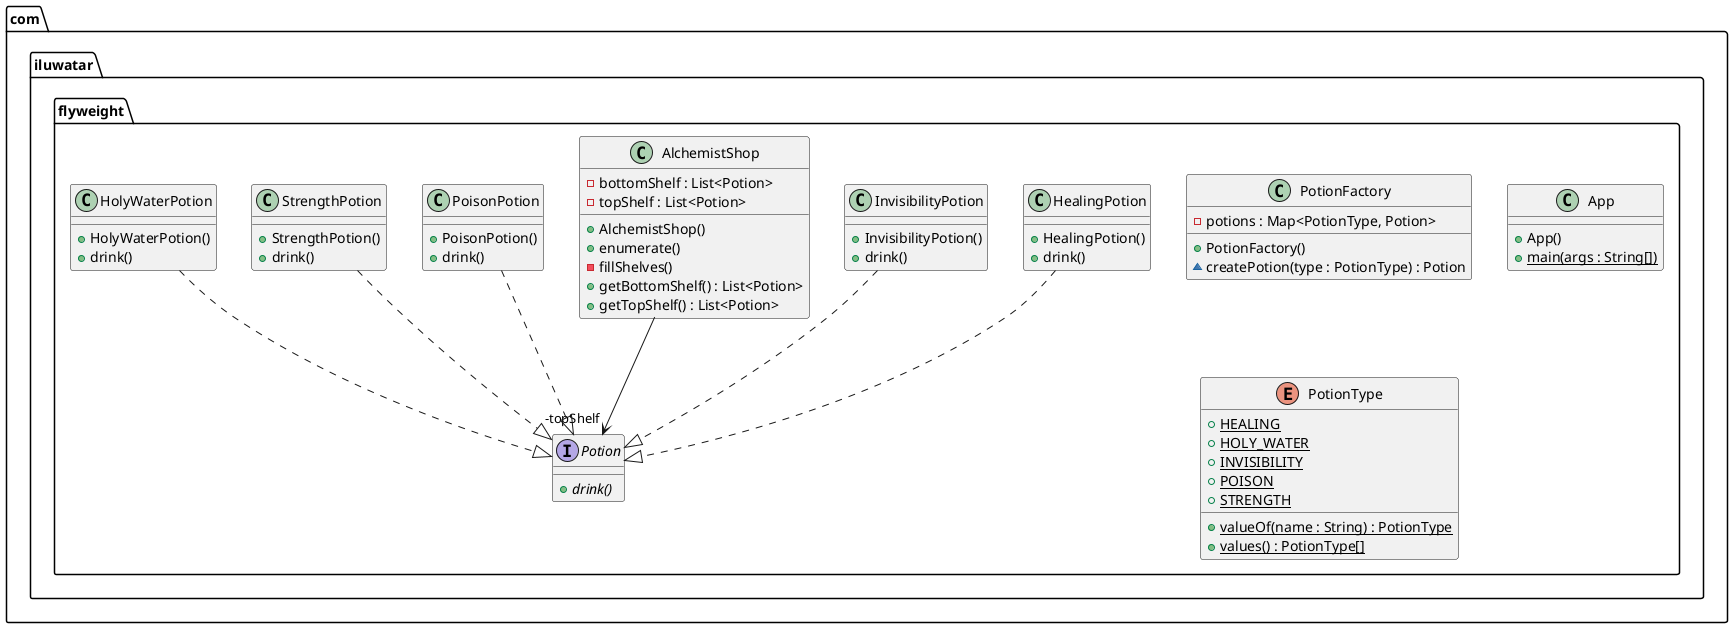 @startuml
package com.iluwatar.flyweight {
  class PotionFactory {
    - potions : Map<PotionType, Potion>
    + PotionFactory()
    ~ createPotion(type : PotionType) : Potion
  }
  class HealingPotion {
    + HealingPotion()
    + drink()
  }
  class InvisibilityPotion {
    + InvisibilityPotion()
    + drink()
  }
  class AlchemistShop {
    - bottomShelf : List<Potion>
    - topShelf : List<Potion>
    + AlchemistShop()
    + enumerate()
    - fillShelves()
    + getBottomShelf() : List<Potion>
    + getTopShelf() : List<Potion>
  }
  class App {
    + App()
    + main(args : String[]) {static}
  }
  interface Potion {
    + drink() {abstract}
  }
  class PoisonPotion {
    + PoisonPotion()
    + drink()
  }
  class StrengthPotion {
    + StrengthPotion()
    + drink()
  }
  class HolyWaterPotion {
    + HolyWaterPotion()
    + drink()
  }
  enum PotionType {
    + HEALING {static}
    + HOLY_WATER {static}
    + INVISIBILITY {static}
    + POISON {static}
    + STRENGTH {static}
    + valueOf(name : String) : PotionType {static}
    + values() : PotionType[] {static}
  }
}
AlchemistShop -->  "-topShelf" Potion
HealingPotion ..|> Potion 
InvisibilityPotion ..|> Potion 
PoisonPotion ..|> Potion 
StrengthPotion ..|> Potion 
HolyWaterPotion ..|> Potion 
@enduml